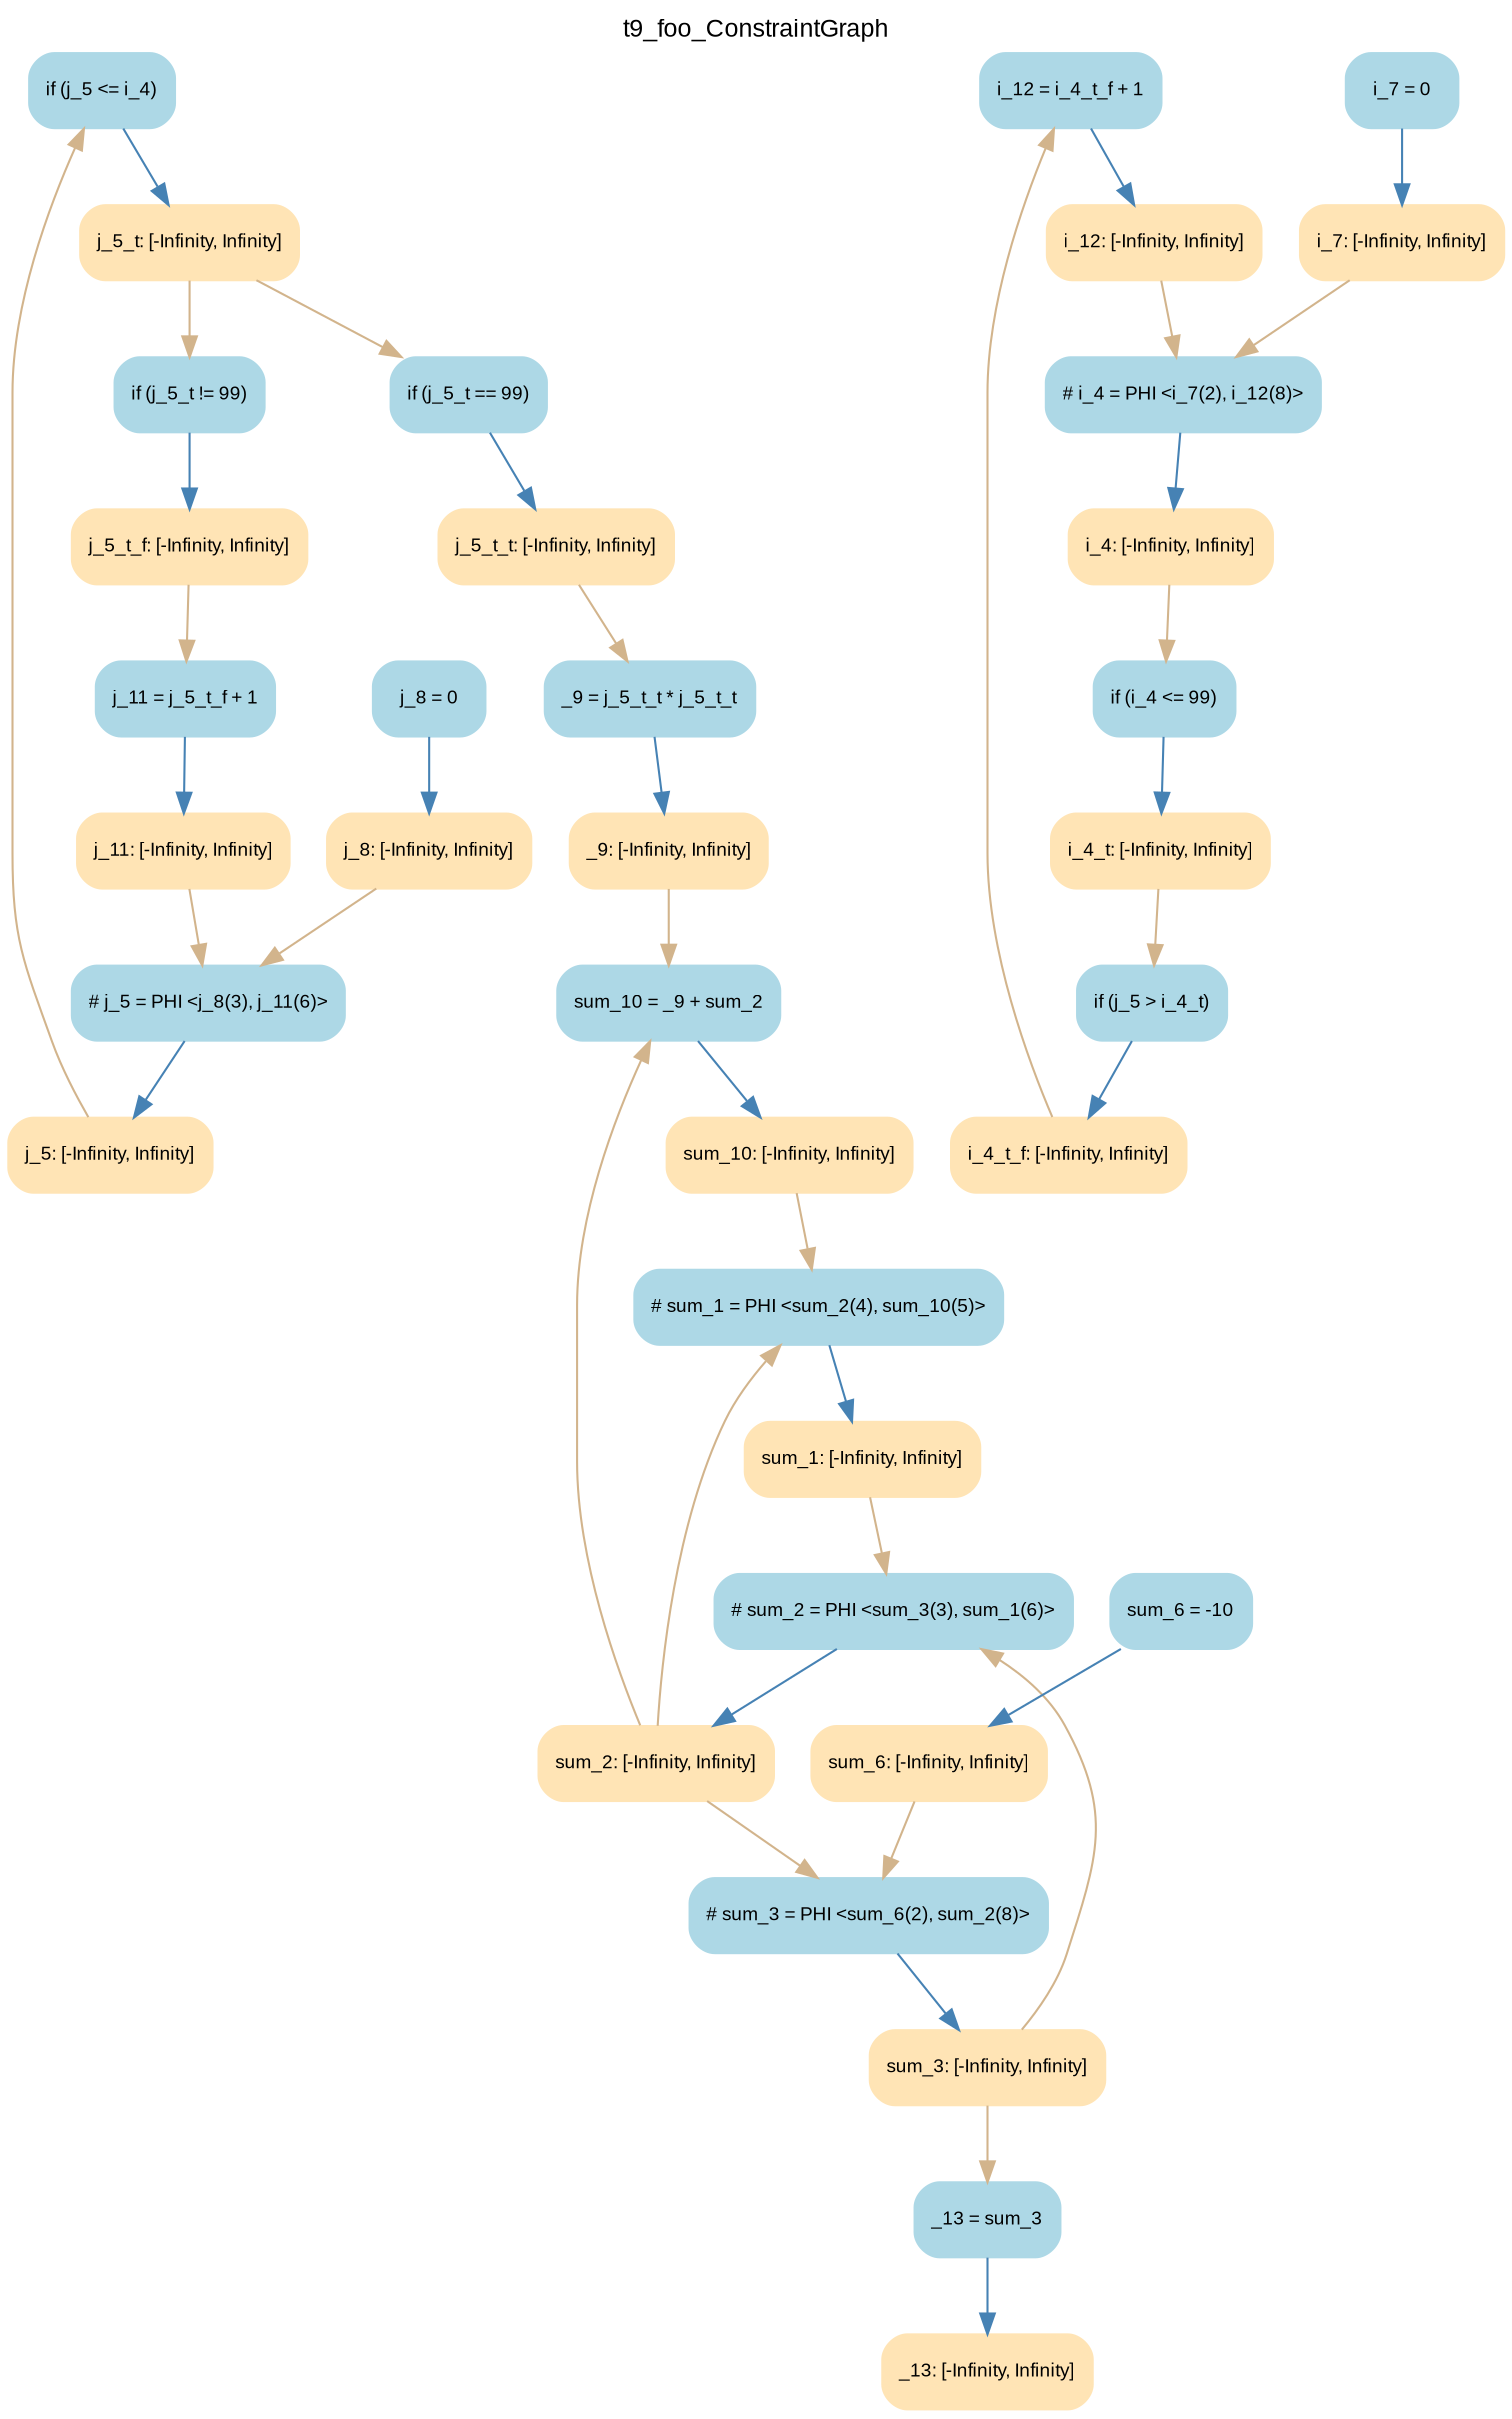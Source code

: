 digraph t9_foo_ConstraintGraph { 
	label=t9_foo_ConstraintGraph
	center=true
	labelloc=top
	fontname=Arial
	fontsize=12
	edge[fontname=Arial, fontsize=10]
	node[fontname=Arial, fontsize=9]

		Node_0 -> Node_1 [color=steelblue]
		Node_2 -> Node_3 [color=steelblue]
		Node_4 -> Node_5 [color=steelblue]
		Node_6 -> Node_7 [color=steelblue]
		Node_8 -> Node_9 [color=steelblue]
		Node_10 -> Node_11 [color=steelblue]
		Node_12 -> Node_13 [color=steelblue]
		Node_14 -> Node_15 [color=steelblue]
		Node_16 -> Node_17 [color=steelblue]
		Node_18 -> Node_19 [color=steelblue]
		Node_20 -> Node_21 [color=steelblue]
		Node_22 -> Node_23 [color=steelblue]
		Node_24 -> Node_25 [color=steelblue]
		Node_26 -> Node_27 [color=steelblue]
		Node_28 -> Node_29 [color=steelblue]
		Node_30 -> Node_31 [color=steelblue]
		Node_32 -> Node_33 [color=steelblue]
		Node_34 -> Node_35 [color=steelblue]
		Node_33 -> Node_34 [color=tan]
		Node_11 -> Node_30 [color=tan]
		Node_19 -> Node_32 [color=tan]
		Node_15 -> Node_6 [color=tan]
		Node_35 -> Node_2 [color=tan]
		Node_5 -> Node_2 [color=tan]
		Node_5 -> Node_16 [color=tan]
		Node_5 -> Node_34 [color=tan]
		Node_31 -> Node_28 [color=tan]
		Node_1 -> Node_18 [color=tan]
		Node_1 -> Node_26 [color=tan]
		Node_23 -> Node_8 [color=tan]
		Node_27 -> Node_20 [color=tan]
		Node_7 -> Node_0 [color=tan]
		Node_3 -> Node_4 [color=tan]
		Node_21 -> Node_6 [color=tan]
		Node_29 -> Node_22 [color=tan]
		Node_17 -> Node_12 [color=tan]
		Node_17 -> Node_4 [color=tan]
		Node_9 -> Node_30 [color=tan]
		Node_25 -> Node_16 [color=tan]

	Node_0 [fillcolor=lightblue, color=lightblue, shape=Mrecord, style=filled, label="{ if (j_5 \<= i_4) }"]
	Node_2 [fillcolor=lightblue, color=lightblue, shape=Mrecord, style=filled, label="{ # sum_1 = PHI \<sum_2(4), sum_10(5)\> }"]
	Node_4 [fillcolor=lightblue, color=lightblue, shape=Mrecord, style=filled, label="{ # sum_2 = PHI \<sum_3(3), sum_1(6)\> }"]
	Node_6 [fillcolor=lightblue, color=lightblue, shape=Mrecord, style=filled, label="{ # j_5 = PHI \<j_8(3), j_11(6)\> }"]
	Node_8 [fillcolor=lightblue, color=lightblue, shape=Mrecord, style=filled, label="{ i_12 = i_4_t_f + 1 }"]
	Node_10 [fillcolor=lightblue, color=lightblue, shape=Mrecord, style=filled, label="{ i_7 = 0 }"]
	Node_12 [fillcolor=lightblue, color=lightblue, shape=Mrecord, style=filled, label="{ _13 = sum_3 }"]
	Node_14 [fillcolor=lightblue, color=lightblue, shape=Mrecord, style=filled, label="{ j_8 = 0 }"]
	Node_16 [fillcolor=lightblue, color=lightblue, shape=Mrecord, style=filled, label="{ # sum_3 = PHI \<sum_6(2), sum_2(8)\> }"]
	Node_18 [fillcolor=lightblue, color=lightblue, shape=Mrecord, style=filled, label="{ if (j_5_t == 99) }"]
	Node_20 [fillcolor=lightblue, color=lightblue, shape=Mrecord, style=filled, label="{ j_11 = j_5_t_f + 1 }"]
	Node_22 [fillcolor=lightblue, color=lightblue, shape=Mrecord, style=filled, label="{ if (j_5 \> i_4_t) }"]
	Node_24 [fillcolor=lightblue, color=lightblue, shape=Mrecord, style=filled, label="{ sum_6 = -10 }"]
	Node_26 [fillcolor=lightblue, color=lightblue, shape=Mrecord, style=filled, label="{ if (j_5_t != 99) }"]
	Node_28 [fillcolor=lightblue, color=lightblue, shape=Mrecord, style=filled, label="{ if (i_4 \<= 99) }"]
	Node_30 [fillcolor=lightblue, color=lightblue, shape=Mrecord, style=filled, label="{ # i_4 = PHI \<i_7(2), i_12(8)\> }"]
	Node_32 [fillcolor=lightblue, color=lightblue, shape=Mrecord, style=filled, label="{ _9 = j_5_t_t * j_5_t_t }"]
	Node_34 [fillcolor=lightblue, color=lightblue, shape=Mrecord, style=filled, label="{ sum_10 = _9 + sum_2 }"]
	Node_33 [fillcolor=moccasin, color=moccasin, shape=Mrecord, style=filled, label="{ _9: \[-Infinity, Infinity\] }"]
	Node_11 [fillcolor=moccasin, color=moccasin, shape=Mrecord, style=filled, label="{ i_7: \[-Infinity, Infinity\] }"]
	Node_19 [fillcolor=moccasin, color=moccasin, shape=Mrecord, style=filled, label="{ j_5_t_t: \[-Infinity, Infinity\] }"]
	Node_15 [fillcolor=moccasin, color=moccasin, shape=Mrecord, style=filled, label="{ j_8: \[-Infinity, Infinity\] }"]
	Node_35 [fillcolor=moccasin, color=moccasin, shape=Mrecord, style=filled, label="{ sum_10: \[-Infinity, Infinity\] }"]
	Node_5 [fillcolor=moccasin, color=moccasin, shape=Mrecord, style=filled, label="{ sum_2: \[-Infinity, Infinity\] }"]
	Node_31 [fillcolor=moccasin, color=moccasin, shape=Mrecord, style=filled, label="{ i_4: \[-Infinity, Infinity\] }"]
	Node_1 [fillcolor=moccasin, color=moccasin, shape=Mrecord, style=filled, label="{ j_5_t: \[-Infinity, Infinity\] }"]
	Node_23 [fillcolor=moccasin, color=moccasin, shape=Mrecord, style=filled, label="{ i_4_t_f: \[-Infinity, Infinity\] }"]
	Node_27 [fillcolor=moccasin, color=moccasin, shape=Mrecord, style=filled, label="{ j_5_t_f: \[-Infinity, Infinity\] }"]
	Node_13 [fillcolor=moccasin, color=moccasin, shape=Mrecord, style=filled, label="{ _13: \[-Infinity, Infinity\] }"]
	Node_7 [fillcolor=moccasin, color=moccasin, shape=Mrecord, style=filled, label="{ j_5: \[-Infinity, Infinity\] }"]
	Node_3 [fillcolor=moccasin, color=moccasin, shape=Mrecord, style=filled, label="{ sum_1: \[-Infinity, Infinity\] }"]
	Node_21 [fillcolor=moccasin, color=moccasin, shape=Mrecord, style=filled, label="{ j_11: \[-Infinity, Infinity\] }"]
	Node_29 [fillcolor=moccasin, color=moccasin, shape=Mrecord, style=filled, label="{ i_4_t: \[-Infinity, Infinity\] }"]
	Node_17 [fillcolor=moccasin, color=moccasin, shape=Mrecord, style=filled, label="{ sum_3: \[-Infinity, Infinity\] }"]
	Node_9 [fillcolor=moccasin, color=moccasin, shape=Mrecord, style=filled, label="{ i_12: \[-Infinity, Infinity\] }"]
	Node_25 [fillcolor=moccasin, color=moccasin, shape=Mrecord, style=filled, label="{ sum_6: \[-Infinity, Infinity\] }"]
}
